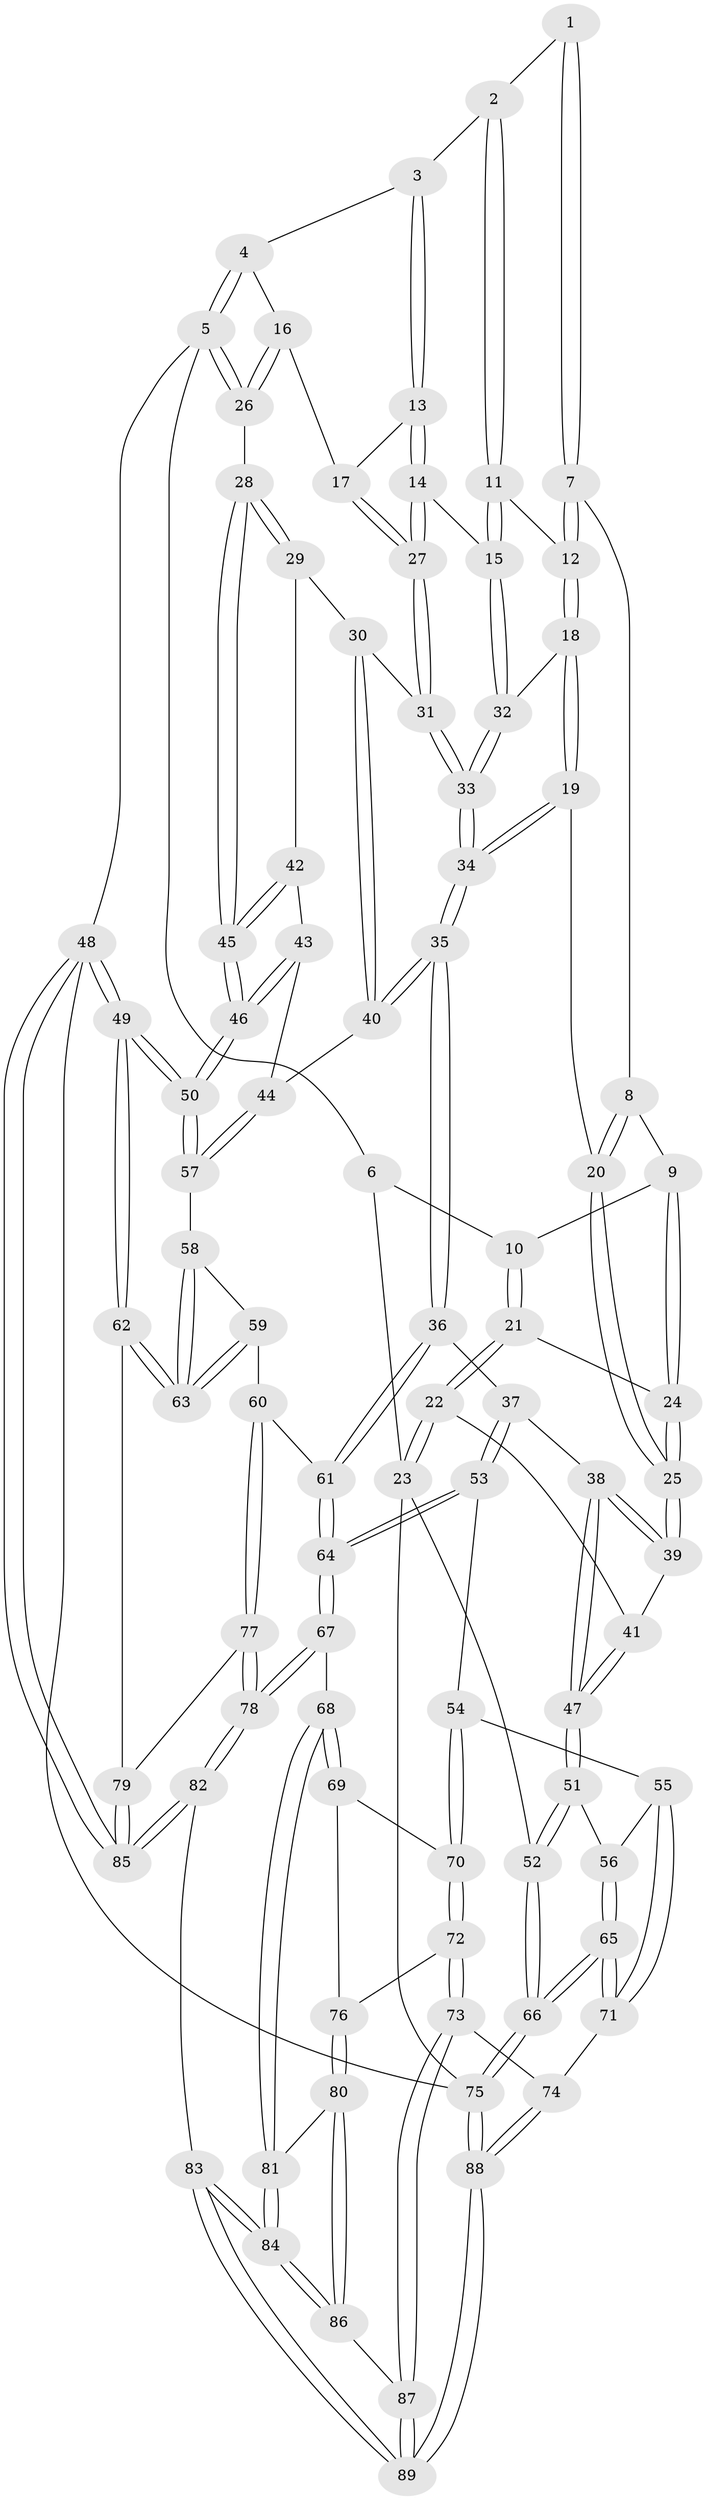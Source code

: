 // Generated by graph-tools (version 1.1) at 2025/11/02/27/25 16:11:57]
// undirected, 89 vertices, 219 edges
graph export_dot {
graph [start="1"]
  node [color=gray90,style=filled];
  1 [pos="+0.460637698372805+0"];
  2 [pos="+0.7142993766527254+0"];
  3 [pos="+0.7570436919893223+0"];
  4 [pos="+0.9585445045341234+0"];
  5 [pos="+1+0"];
  6 [pos="+0.1593125786980017+0"];
  7 [pos="+0.4358143748314707+0"];
  8 [pos="+0.4142151128878422+0.023945048212487698"];
  9 [pos="+0.3717649593199828+0.06094674467541796"];
  10 [pos="+0.1602097419794086+0"];
  11 [pos="+0.6232112293511939+0.08838551011152619"];
  12 [pos="+0.5670225414779363+0.1303668332748601"];
  13 [pos="+0.806953117716914+0.047031465997991836"];
  14 [pos="+0.7642948470038551+0.1793875129034516"];
  15 [pos="+0.7626345548008729+0.18044509076361"];
  16 [pos="+0.9464167815919549+0.09124663068760461"];
  17 [pos="+0.9172176456961268+0.10963631737214757"];
  18 [pos="+0.5375794099637307+0.20413615234303298"];
  19 [pos="+0.5333018668948144+0.21070922229952874"];
  20 [pos="+0.4849739028088865+0.2289168508778956"];
  21 [pos="+0.12760635946097568+0.14288590019259392"];
  22 [pos="+0+0.2900948909323649"];
  23 [pos="+0+0.29060890842309717"];
  24 [pos="+0.2940809261725226+0.22833114840139523"];
  25 [pos="+0.3593226275405092+0.3112310116102804"];
  26 [pos="+1+0.19795748994827575"];
  27 [pos="+0.8991375889095554+0.2059944548064545"];
  28 [pos="+1+0.27241711438753136"];
  29 [pos="+1+0.28999142872608574"];
  30 [pos="+0.9573398933990986+0.2624880278482242"];
  31 [pos="+0.9395927776424869+0.2529561690621138"];
  32 [pos="+0.7540184399426888+0.19835320951468452"];
  33 [pos="+0.7187562126698633+0.36138518411861925"];
  34 [pos="+0.7115812832679166+0.3754005401332658"];
  35 [pos="+0.7116314371124378+0.4646367374261727"];
  36 [pos="+0.613551708422515+0.5393559538979066"];
  37 [pos="+0.3790406132121037+0.422971445942839"];
  38 [pos="+0.37503843240386+0.4186894484590018"];
  39 [pos="+0.3584932991208746+0.35464425800338484"];
  40 [pos="+0.7550745143793995+0.4739670867753883"];
  41 [pos="+0.016721190468492145+0.3962654852628094"];
  42 [pos="+0.8923798905300289+0.4505416884391044"];
  43 [pos="+0.8868823233482019+0.4542710163641269"];
  44 [pos="+0.8163592408549352+0.49360443746918703"];
  45 [pos="+1+0.5012412459952167"];
  46 [pos="+1+0.6160907366649214"];
  47 [pos="+0.15467760120901605+0.5570138903802945"];
  48 [pos="+1+1"];
  49 [pos="+1+1"];
  50 [pos="+1+0.6437874298400782"];
  51 [pos="+0.14544179961012507+0.618977239865559"];
  52 [pos="+0+0.5804186189535148"];
  53 [pos="+0.33204997194158925+0.6798727291457637"];
  54 [pos="+0.27853789869871876+0.7053859089056573"];
  55 [pos="+0.21042897005063596+0.6976914525701399"];
  56 [pos="+0.15355894755270297+0.6540604989722996"];
  57 [pos="+0.913732310764904+0.6086340877074407"];
  58 [pos="+0.888723921611041+0.6579842226986093"];
  59 [pos="+0.6793423527655086+0.714524246281187"];
  60 [pos="+0.6752048575333925+0.7141826443398109"];
  61 [pos="+0.6069889349757974+0.6245870054825232"];
  62 [pos="+0.8826306526644387+0.7957441082406145"];
  63 [pos="+0.875659048471799+0.7801023112228602"];
  64 [pos="+0.4836474394561476+0.7286834819731898"];
  65 [pos="+0+0.9347485814118714"];
  66 [pos="+0+1"];
  67 [pos="+0.47428732990464756+0.7812611263948516"];
  68 [pos="+0.45807531446036703+0.8066032158860977"];
  69 [pos="+0.3447585584637043+0.7930808671478116"];
  70 [pos="+0.3046556580761512+0.785776183605209"];
  71 [pos="+0.18478064048318094+0.8252417679332948"];
  72 [pos="+0.30367903183883205+0.8508145986094949"];
  73 [pos="+0.2815864205661726+0.886881890387672"];
  74 [pos="+0.22744090718836282+0.8799052616947943"];
  75 [pos="+0+1"];
  76 [pos="+0.3783077809136887+0.8462107917925588"];
  77 [pos="+0.6829210740829929+0.8091059663613529"];
  78 [pos="+0.6452079821552023+0.9270412320370934"];
  79 [pos="+0.8210123915587124+0.8501963120875602"];
  80 [pos="+0.43157106045538624+0.8450589320276609"];
  81 [pos="+0.44709045806863434+0.8338248598235667"];
  82 [pos="+0.6512462106388831+1"];
  83 [pos="+0.639562013798019+1"];
  84 [pos="+0.5864247763065209+1"];
  85 [pos="+0.7606212580173118+1"];
  86 [pos="+0.38459812782637515+0.9294907426588426"];
  87 [pos="+0.314809918508498+0.9465310406257335"];
  88 [pos="+0+1"];
  89 [pos="+0.23437819728854584+1"];
  1 -- 2;
  1 -- 7;
  1 -- 7;
  2 -- 3;
  2 -- 11;
  2 -- 11;
  3 -- 4;
  3 -- 13;
  3 -- 13;
  4 -- 5;
  4 -- 5;
  4 -- 16;
  5 -- 6;
  5 -- 26;
  5 -- 26;
  5 -- 48;
  6 -- 10;
  6 -- 23;
  7 -- 8;
  7 -- 12;
  7 -- 12;
  8 -- 9;
  8 -- 20;
  8 -- 20;
  9 -- 10;
  9 -- 24;
  9 -- 24;
  10 -- 21;
  10 -- 21;
  11 -- 12;
  11 -- 15;
  11 -- 15;
  12 -- 18;
  12 -- 18;
  13 -- 14;
  13 -- 14;
  13 -- 17;
  14 -- 15;
  14 -- 27;
  14 -- 27;
  15 -- 32;
  15 -- 32;
  16 -- 17;
  16 -- 26;
  16 -- 26;
  17 -- 27;
  17 -- 27;
  18 -- 19;
  18 -- 19;
  18 -- 32;
  19 -- 20;
  19 -- 34;
  19 -- 34;
  20 -- 25;
  20 -- 25;
  21 -- 22;
  21 -- 22;
  21 -- 24;
  22 -- 23;
  22 -- 23;
  22 -- 41;
  23 -- 52;
  23 -- 75;
  24 -- 25;
  24 -- 25;
  25 -- 39;
  25 -- 39;
  26 -- 28;
  27 -- 31;
  27 -- 31;
  28 -- 29;
  28 -- 29;
  28 -- 45;
  28 -- 45;
  29 -- 30;
  29 -- 42;
  30 -- 31;
  30 -- 40;
  30 -- 40;
  31 -- 33;
  31 -- 33;
  32 -- 33;
  32 -- 33;
  33 -- 34;
  33 -- 34;
  34 -- 35;
  34 -- 35;
  35 -- 36;
  35 -- 36;
  35 -- 40;
  35 -- 40;
  36 -- 37;
  36 -- 61;
  36 -- 61;
  37 -- 38;
  37 -- 53;
  37 -- 53;
  38 -- 39;
  38 -- 39;
  38 -- 47;
  38 -- 47;
  39 -- 41;
  40 -- 44;
  41 -- 47;
  41 -- 47;
  42 -- 43;
  42 -- 45;
  42 -- 45;
  43 -- 44;
  43 -- 46;
  43 -- 46;
  44 -- 57;
  44 -- 57;
  45 -- 46;
  45 -- 46;
  46 -- 50;
  46 -- 50;
  47 -- 51;
  47 -- 51;
  48 -- 49;
  48 -- 49;
  48 -- 85;
  48 -- 85;
  48 -- 75;
  49 -- 50;
  49 -- 50;
  49 -- 62;
  49 -- 62;
  50 -- 57;
  50 -- 57;
  51 -- 52;
  51 -- 52;
  51 -- 56;
  52 -- 66;
  52 -- 66;
  53 -- 54;
  53 -- 64;
  53 -- 64;
  54 -- 55;
  54 -- 70;
  54 -- 70;
  55 -- 56;
  55 -- 71;
  55 -- 71;
  56 -- 65;
  56 -- 65;
  57 -- 58;
  58 -- 59;
  58 -- 63;
  58 -- 63;
  59 -- 60;
  59 -- 63;
  59 -- 63;
  60 -- 61;
  60 -- 77;
  60 -- 77;
  61 -- 64;
  61 -- 64;
  62 -- 63;
  62 -- 63;
  62 -- 79;
  64 -- 67;
  64 -- 67;
  65 -- 66;
  65 -- 66;
  65 -- 71;
  65 -- 71;
  66 -- 75;
  66 -- 75;
  67 -- 68;
  67 -- 78;
  67 -- 78;
  68 -- 69;
  68 -- 69;
  68 -- 81;
  68 -- 81;
  69 -- 70;
  69 -- 76;
  70 -- 72;
  70 -- 72;
  71 -- 74;
  72 -- 73;
  72 -- 73;
  72 -- 76;
  73 -- 74;
  73 -- 87;
  73 -- 87;
  74 -- 88;
  74 -- 88;
  75 -- 88;
  75 -- 88;
  76 -- 80;
  76 -- 80;
  77 -- 78;
  77 -- 78;
  77 -- 79;
  78 -- 82;
  78 -- 82;
  79 -- 85;
  79 -- 85;
  80 -- 81;
  80 -- 86;
  80 -- 86;
  81 -- 84;
  81 -- 84;
  82 -- 83;
  82 -- 85;
  82 -- 85;
  83 -- 84;
  83 -- 84;
  83 -- 89;
  83 -- 89;
  84 -- 86;
  84 -- 86;
  86 -- 87;
  87 -- 89;
  87 -- 89;
  88 -- 89;
  88 -- 89;
}
